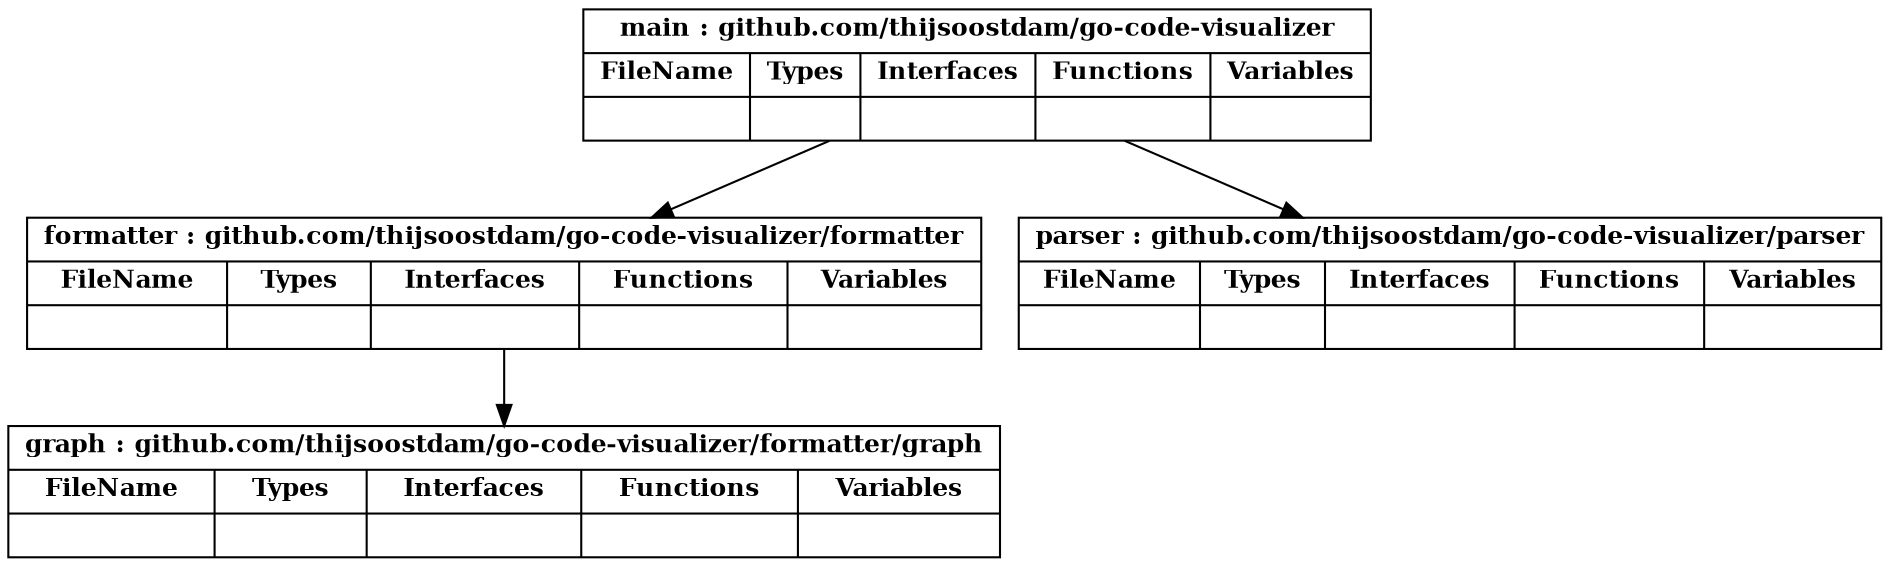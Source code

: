 digraph GoProject {
	rankdir=TB
	
	node [
		fontsize = 12
		shape = "record"
	]

	"formatter" [
		label=<
		{	<B><FONT POINT-SIZE="12">formatter : github.com/thijsoostdam/go-code-visualizer/formatter</FONT></B> |
			{
				{
					<B>FileName</B> |
				}
				|
				{
					<B>Types</B> |					
				}
				|
				{
					<B>Interfaces</B> |					
				}
				|
				{
					<B>Functions</B>|
				}
				|
				{
					<B>Variables</B>|
				}
			}
		}>
	]
	"graph" [
		label=<
		{	<B><FONT POINT-SIZE="12">graph : github.com/thijsoostdam/go-code-visualizer/formatter/graph</FONT></B> |
			{
				{
					<B>FileName</B> |
				}
				|
				{
					<B>Types</B> |					
				}
				|
				{
					<B>Interfaces</B> |					
				}
				|
				{
					<B>Functions</B>|
				}
				|
				{
					<B>Variables</B>|
				}
			}
		}>
	]
	"main" [
		label=<
		{	<B><FONT POINT-SIZE="12">main : github.com/thijsoostdam/go-code-visualizer</FONT></B> |
			{
				{
					<B>FileName</B> |
				}
				|
				{
					<B>Types</B> |					
				}
				|
				{
					<B>Interfaces</B> |					
				}
				|
				{
					<B>Functions</B>|
				}
				|
				{
					<B>Variables</B>|
				}
			}
		}>
	]
	"parser" [
		label=<
		{	<B><FONT POINT-SIZE="12">parser : github.com/thijsoostdam/go-code-visualizer/parser</FONT></B> |
			{
				{
					<B>FileName</B> |
				}
				|
				{
					<B>Types</B> |					
				}
				|
				{
					<B>Interfaces</B> |					
				}
				|
				{
					<B>Functions</B>|
				}
				|
				{
					<B>Variables</B>|
				}
			}
		}>
	]

	"formatter" -> "graph"
	"main" -> "parser"
	"main" -> "formatter"

}
